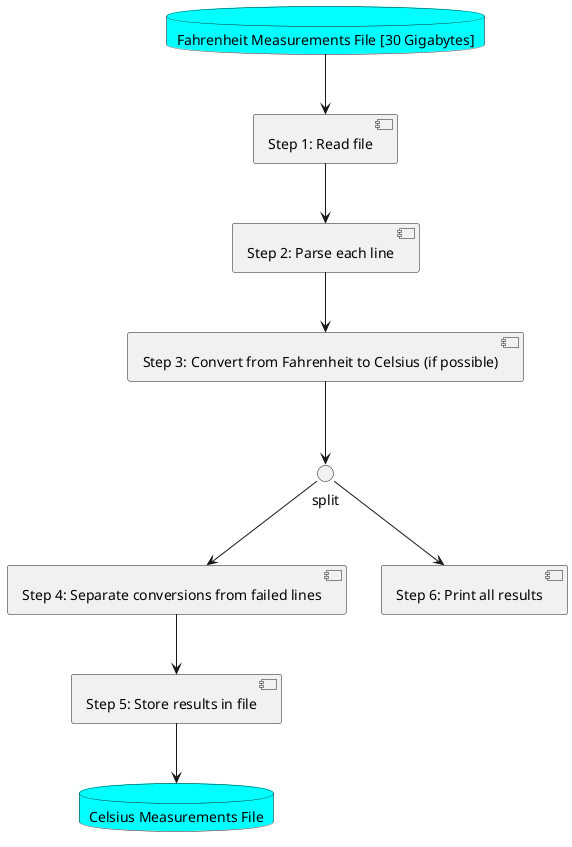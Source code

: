 @startuml
skinparam databaseBackgroundColor Aqua
database "Fahrenheit Measurements File [30 Gigabytes]" as input_file
database "Celsius Measurements File" as output_file

[Step 1: Read file] as step1
[Step 2: Parse each line] as step2
[Step 3: Convert from Fahrenheit to Celsius (if possible)] as step3
interface "split" as split
[Step 4: Separate conversions from failed lines] as step4
[Step 5: Store results in file] as step5
[Step 6: Print all results] as step6

input_file --> step1
step1 --> step2
step2 --> step3
step3 --> split
split --> step4
split --> step6
step4 --> step5
step5 --> output_file
@enduml